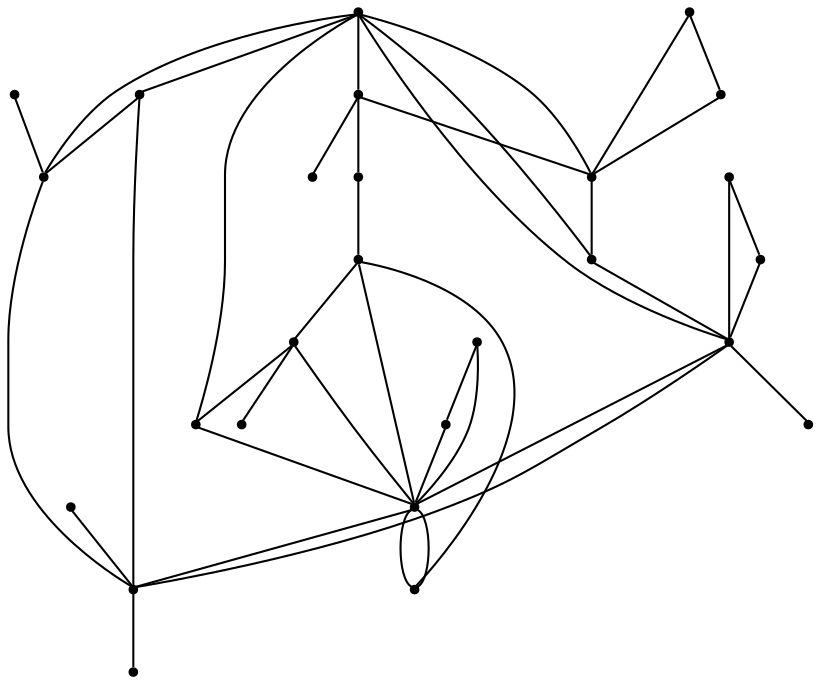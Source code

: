 graph {
  node [shape=point,comment="{\"directed\":false,\"doi\":\"10.1007/978-3-031-22203-0_29\",\"figure\":\"2 (3)\"}"]

  v0 [pos="1538.436748486311,1307.40198356359"]
  v1 [pos="1538.4368120747286,1120.7078506410537"]
  v2 [pos="1491.7668559663648,1254.0648632534876"]
  v3 [pos="1485.0949684162476,1307.40198356359"]
  v4 [pos="1538.4368120747286,1520.7666796517865"]
  v5 [pos="1438.424948719466,1414.0884965980022"]
  v6 [pos="1271.7275937823238,1307.40198356359"]
  v7 [pos="1483.0946675607247,1094.0372874753934"]
  v8 [pos="1485.0949048278299,1520.7666796517865"]
  v9 [pos="1485.0948412394123,1520.7666796517865"]
  v10 [pos="1273.7278946378467,1094.0372874753934"]
  v11 [pos="1271.7276573707416,1520.7666796517865"]
  v12 [pos="1165.043906465362,1307.40198356359"]
  v13 [pos="1078.3676153044507,1200.723736922167"]
  v14 [pos="1005.0184390783368,1307.40198356359"]
  v15 [pos="1163.0436056098388,1094.0372874753934"]
  v16 [pos="1165.0439700537795,1520.7666796517865"]
  v17 [pos="1165.043906465362,1520.7666796517865"]
  v18 [pos="1051.696725269419,1254.0648632534876"]
  v19 [pos="1111.7021263952986,1360.7431734825486"]
  v20 [pos="1058.3602827368177,1307.40198356359"]
  v21 [pos="1058.3602827368177,1094.0372874753934"]
  v22 [pos="1005.0184390783368,1120.7078506410537"]
  v23 [pos="1058.3602827368177,1520.7666796517865"]
  v24 [pos="1005.0185026667544,1520.7666796517865"]
  v25 [pos="1005.0184390783368,1520.7666796517865"]

  v1 -- v0 [id="-2",pos="1538.4368120747286,1120.7078506410537 1538.436748486311,1307.40198356359 1538.436748486311,1307.40198356359 1538.436748486311,1307.40198356359"]
  v0 -- v2 [id="-4",pos="1538.436748486311,1307.40198356359 1491.7668559663648,1254.0648632534876 1491.7668559663648,1254.0648632534876 1491.7668559663648,1254.0648632534876"]
  v2 -- v3 [id="-5",pos="1491.7668559663648,1254.0648632534876 1485.0949684162476,1307.40198356359 1485.0949684162476,1307.40198356359 1485.0949684162476,1307.40198356359"]
  v0 -- v4 [id="-10",pos="1538.436748486311,1307.40198356359 1538.4368120747286,1520.7666796517865 1538.4368120747286,1520.7666796517865 1538.4368120747286,1520.7666796517865"]
  v14 -- v18 [id="-15",pos="1005.0184390783368,1307.40198356359 1051.696725269419,1254.0648632534876 1051.696725269419,1254.0648632534876 1051.696725269419,1254.0648632534876"]
  v14 -- v13 [id="-16",pos="1005.0184390783368,1307.40198356359 1078.3676153044507,1200.723736922167 1078.3676153044507,1200.723736922167 1078.3676153044507,1200.723736922167"]
  v13 -- v12 [id="-17",pos="1078.3676153044507,1200.723736922167 1165.043906465362,1307.40198356359 1165.043906465362,1307.40198356359 1165.043906465362,1307.40198356359"]
  v5 -- v6 [id="-18",pos="1438.424948719466,1414.0884965980022 1271.7275937823238,1307.40198356359 1271.7275937823238,1307.40198356359 1271.7275937823238,1307.40198356359"]
  v4 -- v5 [id="-22",pos="1538.4368120747286,1520.7666796517865 991.6871273079713,1534.1061580187497 991.6871273079713,1534.1061580187497 991.6871273079713,1534.1061580187497 991.6871273079713,1507.4355948530897 991.6871273079713,1507.4355948530897 991.6871273079713,1507.4355948530897 1438.424948719466,1414.0884965980022 1438.424948719466,1414.0884965980022 1438.424948719466,1414.0884965980022"]
  v5 -- v4 [id="-23",pos="1438.424948719466,1414.0884965980022 1538.4368120747286,1520.7666796517865 1538.4368120747286,1520.7666796517865 1538.4368120747286,1520.7666796517865"]
  v22 -- v1 [id="-24",pos="1005.0184390783368,1120.7078506410537 1538.4368120747286,1120.7078506410537 1538.4368120747286,1120.7078506410537 1538.4368120747286,1120.7078506410537"]
  v22 -- v14 [id="-27",pos="1005.0184390783368,1120.7078506410537 1005.0184390783368,1307.40198356359 1005.0184390783368,1307.40198356359 1005.0184390783368,1307.40198356359"]
  v25 -- v24 [id="-28",pos="1005.0184390783368,1520.7666796517865 1004.3516509303565,1574.1078695707454 1004.3516509303565,1574.1078695707454 1004.3516509303565,1574.1078695707454 1005.685227226317,1574.1078695707454 1005.685227226317,1574.1078695707454 1005.685227226317,1574.1078695707454 1005.0185026667544,1520.7666796517865 1005.0185026667544,1520.7666796517865 1005.0185026667544,1520.7666796517865"]
  v25 -- v14 [id="-30",pos="1005.0184390783368,1520.7666796517865 1005.0184390783368,1307.40198356359 1005.0184390783368,1307.40198356359 1005.0184390783368,1307.40198356359"]
  v0 -- v5 [id="-31",pos="1538.436748486311,1307.40198356359 1438.424948719466,1414.0884965980022 1438.424948719466,1414.0884965980022 1438.424948719466,1414.0884965980022"]
  v24 -- v14 [id="-32",pos="1005.0185026667544,1520.7666796517865 1005.0184390783368,1307.40198356359 1005.0184390783368,1307.40198356359 1005.0184390783368,1307.40198356359"]
  v20 -- v13 [id="-53",pos="1058.3602827368177,1307.40198356359 1078.3676153044507,1200.723736922167 1078.3676153044507,1200.723736922167 1078.3676153044507,1200.723736922167"]
  v22 -- v21 [id="-54",pos="1005.0184390783368,1120.7078506410537 1058.3602827368177,1094.0372874753934 1058.3602827368177,1094.0372874753934 1058.3602827368177,1094.0372874753934"]
  v13 -- v22 [id="-56",pos="1078.3676153044507,1200.723736922167 1005.0184390783368,1120.7078506410537 1005.0184390783368,1120.7078506410537 1005.0184390783368,1120.7078506410537"]
  v23 -- v20 [id="-60",pos="1058.3602827368177,1520.7666796517865 1058.3602827368177,1307.40198356359 1058.3602827368177,1307.40198356359 1058.3602827368177,1307.40198356359"]
  v2 -- v7 [id="-68",pos="1491.7668559663648,1254.0648632534876 1483.0946675607247,1094.0372874753934 1483.0946675607247,1094.0372874753934 1483.0946675607247,1094.0372874753934"]
  v5 -- v2 [id="-73",pos="1438.424948719466,1414.0884965980022 1491.7668559663648,1254.0648632534876 1491.7668559663648,1254.0648632534876 1491.7668559663648,1254.0648632534876"]
  v8 -- v5 [id="-74",pos="1485.0949048278299,1520.7666796517865 1438.424948719466,1414.0884965980022 1438.424948719466,1414.0884965980022 1438.424948719466,1414.0884965980022"]
  v8 -- v9 [id="-76",pos="1485.0949048278299,1520.7666796517865 1485.76169297581,1574.1078695707454 1485.76169297581,1574.1078695707454 1485.76169297581,1574.1078695707454 1484.4281166798496,1574.1078695707454 1484.4281166798496,1574.1078695707454 1484.4281166798496,1574.1078695707454 1485.0948412394123,1520.7666796517865 1485.0948412394123,1520.7666796517865 1485.0948412394123,1520.7666796517865"]
  v19 -- v6 [id="-78",pos="1111.7021263952986,1360.7431734825486 1271.7275937823238,1307.40198356359 1271.7275937823238,1307.40198356359 1271.7275937823238,1307.40198356359"]
  v19 -- v20 [id="-79",pos="1111.7021263952986,1360.7431734825486 1058.3602827368177,1307.40198356359 1058.3602827368177,1307.40198356359 1058.3602827368177,1307.40198356359"]
  v20 -- v6 [id="-80",pos="1058.3602827368177,1307.40198356359 1271.7275937823238,1307.40198356359 1271.7275937823238,1307.40198356359 1271.7275937823238,1307.40198356359"]
  v13 -- v19 [id="-89",pos="1078.3676153044507,1200.723736922167 1111.7021263952986,1360.7431734825486 1111.7021263952986,1360.7431734825486 1111.7021263952986,1360.7431734825486"]
  v13 -- v18 [id="-93",pos="1078.3676153044507,1200.723736922167 1051.696725269419,1254.0648632534876 1051.696725269419,1254.0648632534876 1051.696725269419,1254.0648632534876"]
  v9 -- v5 [id="-98",pos="1485.0948412394123,1520.7666796517865 1438.424948719466,1414.0884965980022 1438.424948719466,1414.0884965980022 1438.424948719466,1414.0884965980022"]
  v13 -- v3 [id="-103",pos="1078.3676153044507,1200.723736922167 1485.0949684162476,1307.40198356359 1485.0949684162476,1307.40198356359 1485.0949684162476,1307.40198356359"]
  v17 -- v16 [id="-115",pos="1165.043906465362,1520.7666796517865 1164.3771819057993,1574.1078695707454 1164.3771819057993,1574.1078695707454 1164.3771819057993,1574.1078695707454 1165.7107582017597,1574.1078695707454 1165.7107582017597,1574.1078695707454 1165.7107582017597,1574.1078695707454 1165.0439700537795,1520.7666796517865 1165.0439700537795,1520.7666796517865 1165.0439700537795,1520.7666796517865"]
  v12 -- v15 [id="-116",pos="1165.043906465362,1307.40198356359 1163.0436056098388,1094.0372874753934 1163.0436056098388,1094.0372874753934 1163.0436056098388,1094.0372874753934"]
  v17 -- v12 [id="-117",pos="1165.043906465362,1520.7666796517865 1165.043906465362,1307.40198356359 1165.043906465362,1307.40198356359 1165.043906465362,1307.40198356359"]
  v16 -- v12 [id="-120",pos="1165.0439700537795,1520.7666796517865 1165.043906465362,1307.40198356359 1165.043906465362,1307.40198356359 1165.043906465362,1307.40198356359"]
  v3 -- v5 [id="-121",pos="1485.0949684162476,1307.40198356359 1438.424948719466,1414.0884965980022 1438.424948719466,1414.0884965980022 1438.424948719466,1414.0884965980022"]
  v18 -- v12 [id="-122",pos="1051.696725269419,1254.0648632534876 1165.043906465362,1307.40198356359 1165.043906465362,1307.40198356359 1165.043906465362,1307.40198356359"]
  v12 -- v5 [id="-134",pos="1165.043906465362,1307.40198356359 1438.424948719466,1414.0884965980022 1438.424948719466,1414.0884965980022 1438.424948719466,1414.0884965980022"]
  v12 -- v6 [id="-145",pos="1165.043906465362,1307.40198356359 1271.7275937823238,1307.40198356359 1271.7275937823238,1307.40198356359 1271.7275937823238,1307.40198356359"]
  v6 -- v10 [id="-176",pos="1271.7275937823238,1307.40198356359 1273.7278946378467,1094.0372874753934 1273.7278946378467,1094.0372874753934 1273.7278946378467,1094.0372874753934"]
  v11 -- v6 [id="-177",pos="1271.7276573707416,1520.7666796517865 1271.7275937823238,1307.40198356359 1271.7275937823238,1307.40198356359 1271.7275937823238,1307.40198356359"]
}